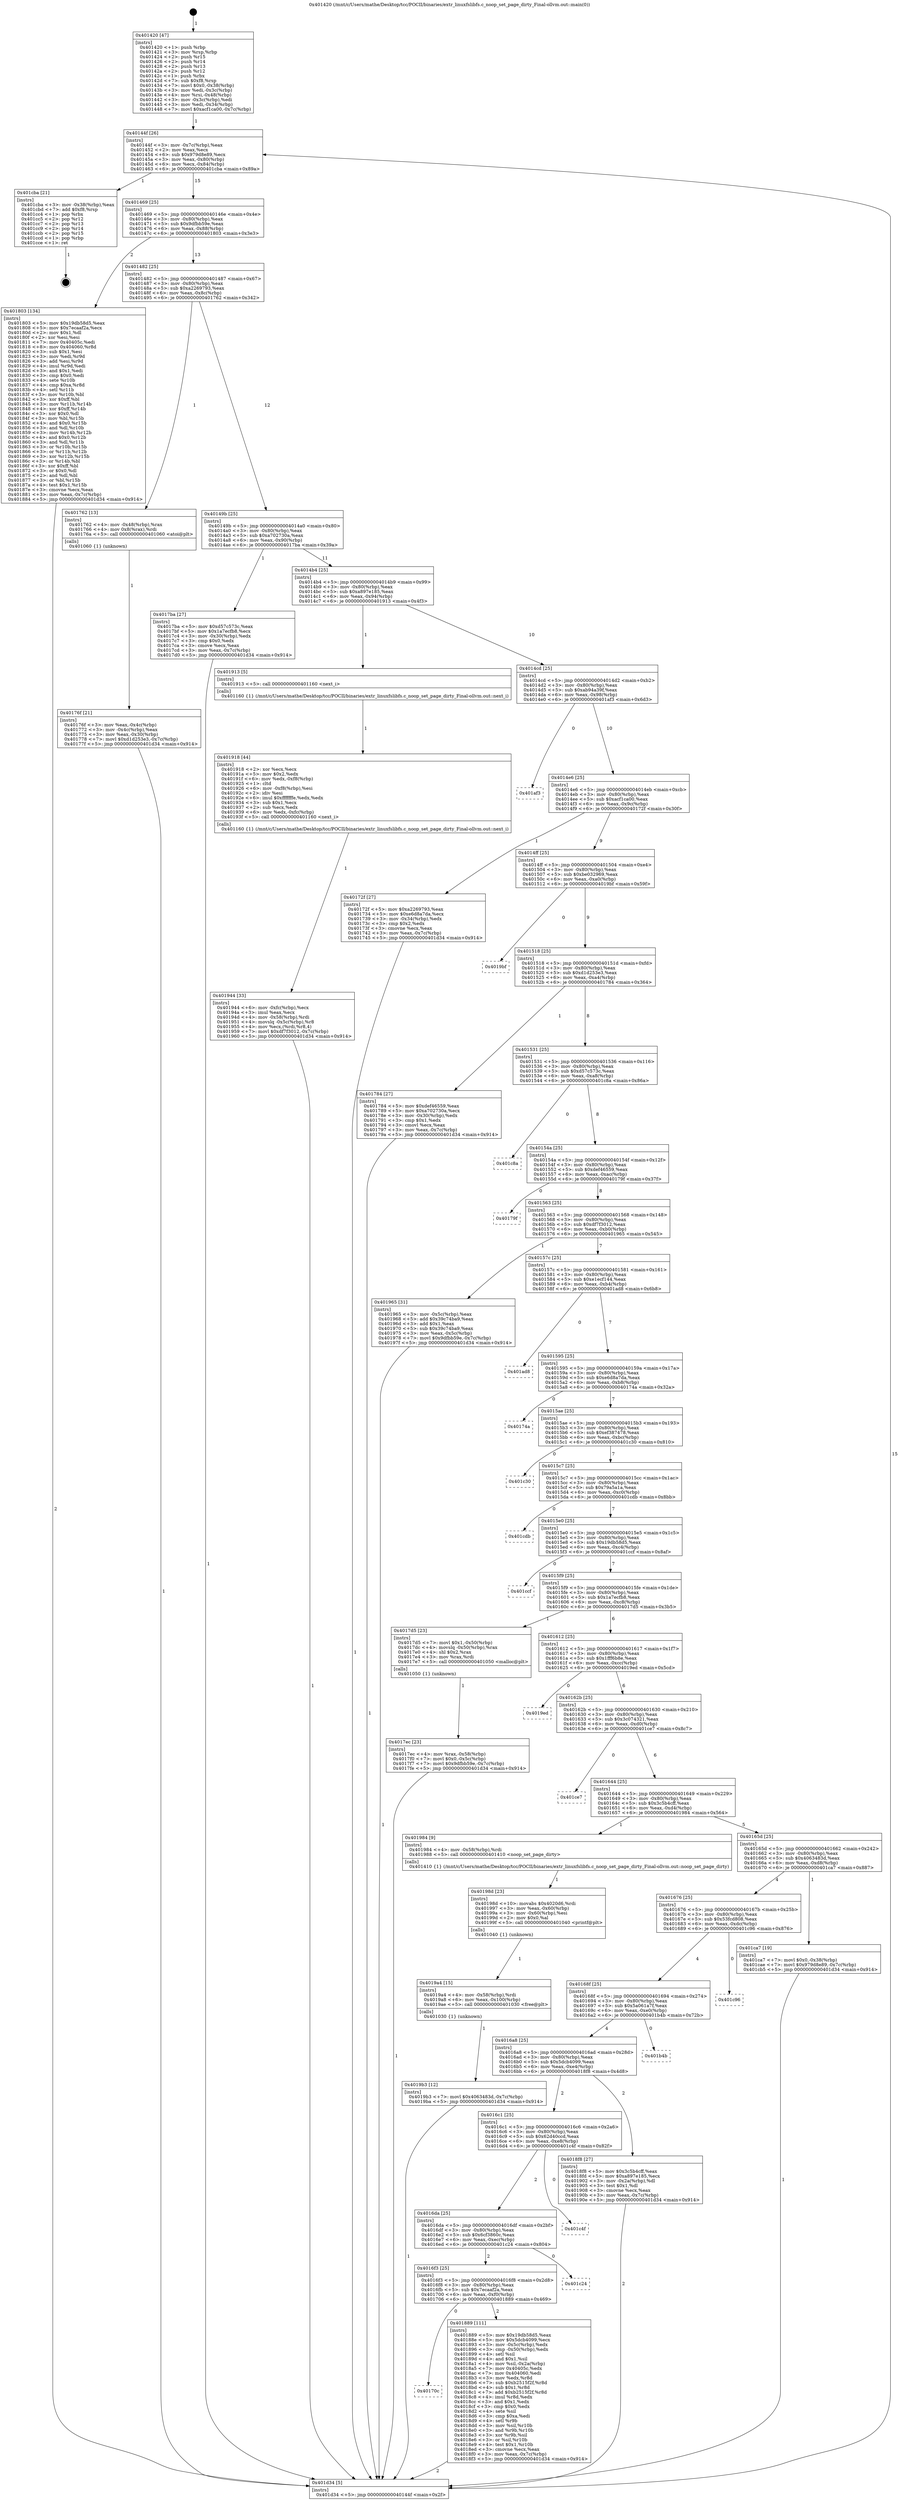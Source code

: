 digraph "0x401420" {
  label = "0x401420 (/mnt/c/Users/mathe/Desktop/tcc/POCII/binaries/extr_linuxfslibfs.c_noop_set_page_dirty_Final-ollvm.out::main(0))"
  labelloc = "t"
  node[shape=record]

  Entry [label="",width=0.3,height=0.3,shape=circle,fillcolor=black,style=filled]
  "0x40144f" [label="{
     0x40144f [26]\l
     | [instrs]\l
     &nbsp;&nbsp;0x40144f \<+3\>: mov -0x7c(%rbp),%eax\l
     &nbsp;&nbsp;0x401452 \<+2\>: mov %eax,%ecx\l
     &nbsp;&nbsp;0x401454 \<+6\>: sub $0x979d8e89,%ecx\l
     &nbsp;&nbsp;0x40145a \<+3\>: mov %eax,-0x80(%rbp)\l
     &nbsp;&nbsp;0x40145d \<+6\>: mov %ecx,-0x84(%rbp)\l
     &nbsp;&nbsp;0x401463 \<+6\>: je 0000000000401cba \<main+0x89a\>\l
  }"]
  "0x401cba" [label="{
     0x401cba [21]\l
     | [instrs]\l
     &nbsp;&nbsp;0x401cba \<+3\>: mov -0x38(%rbp),%eax\l
     &nbsp;&nbsp;0x401cbd \<+7\>: add $0xf8,%rsp\l
     &nbsp;&nbsp;0x401cc4 \<+1\>: pop %rbx\l
     &nbsp;&nbsp;0x401cc5 \<+2\>: pop %r12\l
     &nbsp;&nbsp;0x401cc7 \<+2\>: pop %r13\l
     &nbsp;&nbsp;0x401cc9 \<+2\>: pop %r14\l
     &nbsp;&nbsp;0x401ccb \<+2\>: pop %r15\l
     &nbsp;&nbsp;0x401ccd \<+1\>: pop %rbp\l
     &nbsp;&nbsp;0x401cce \<+1\>: ret\l
  }"]
  "0x401469" [label="{
     0x401469 [25]\l
     | [instrs]\l
     &nbsp;&nbsp;0x401469 \<+5\>: jmp 000000000040146e \<main+0x4e\>\l
     &nbsp;&nbsp;0x40146e \<+3\>: mov -0x80(%rbp),%eax\l
     &nbsp;&nbsp;0x401471 \<+5\>: sub $0x9dfbb59e,%eax\l
     &nbsp;&nbsp;0x401476 \<+6\>: mov %eax,-0x88(%rbp)\l
     &nbsp;&nbsp;0x40147c \<+6\>: je 0000000000401803 \<main+0x3e3\>\l
  }"]
  Exit [label="",width=0.3,height=0.3,shape=circle,fillcolor=black,style=filled,peripheries=2]
  "0x401803" [label="{
     0x401803 [134]\l
     | [instrs]\l
     &nbsp;&nbsp;0x401803 \<+5\>: mov $0x19db58d5,%eax\l
     &nbsp;&nbsp;0x401808 \<+5\>: mov $0x7ecaaf2a,%ecx\l
     &nbsp;&nbsp;0x40180d \<+2\>: mov $0x1,%dl\l
     &nbsp;&nbsp;0x40180f \<+2\>: xor %esi,%esi\l
     &nbsp;&nbsp;0x401811 \<+7\>: mov 0x40405c,%edi\l
     &nbsp;&nbsp;0x401818 \<+8\>: mov 0x404060,%r8d\l
     &nbsp;&nbsp;0x401820 \<+3\>: sub $0x1,%esi\l
     &nbsp;&nbsp;0x401823 \<+3\>: mov %edi,%r9d\l
     &nbsp;&nbsp;0x401826 \<+3\>: add %esi,%r9d\l
     &nbsp;&nbsp;0x401829 \<+4\>: imul %r9d,%edi\l
     &nbsp;&nbsp;0x40182d \<+3\>: and $0x1,%edi\l
     &nbsp;&nbsp;0x401830 \<+3\>: cmp $0x0,%edi\l
     &nbsp;&nbsp;0x401833 \<+4\>: sete %r10b\l
     &nbsp;&nbsp;0x401837 \<+4\>: cmp $0xa,%r8d\l
     &nbsp;&nbsp;0x40183b \<+4\>: setl %r11b\l
     &nbsp;&nbsp;0x40183f \<+3\>: mov %r10b,%bl\l
     &nbsp;&nbsp;0x401842 \<+3\>: xor $0xff,%bl\l
     &nbsp;&nbsp;0x401845 \<+3\>: mov %r11b,%r14b\l
     &nbsp;&nbsp;0x401848 \<+4\>: xor $0xff,%r14b\l
     &nbsp;&nbsp;0x40184c \<+3\>: xor $0x0,%dl\l
     &nbsp;&nbsp;0x40184f \<+3\>: mov %bl,%r15b\l
     &nbsp;&nbsp;0x401852 \<+4\>: and $0x0,%r15b\l
     &nbsp;&nbsp;0x401856 \<+3\>: and %dl,%r10b\l
     &nbsp;&nbsp;0x401859 \<+3\>: mov %r14b,%r12b\l
     &nbsp;&nbsp;0x40185c \<+4\>: and $0x0,%r12b\l
     &nbsp;&nbsp;0x401860 \<+3\>: and %dl,%r11b\l
     &nbsp;&nbsp;0x401863 \<+3\>: or %r10b,%r15b\l
     &nbsp;&nbsp;0x401866 \<+3\>: or %r11b,%r12b\l
     &nbsp;&nbsp;0x401869 \<+3\>: xor %r12b,%r15b\l
     &nbsp;&nbsp;0x40186c \<+3\>: or %r14b,%bl\l
     &nbsp;&nbsp;0x40186f \<+3\>: xor $0xff,%bl\l
     &nbsp;&nbsp;0x401872 \<+3\>: or $0x0,%dl\l
     &nbsp;&nbsp;0x401875 \<+2\>: and %dl,%bl\l
     &nbsp;&nbsp;0x401877 \<+3\>: or %bl,%r15b\l
     &nbsp;&nbsp;0x40187a \<+4\>: test $0x1,%r15b\l
     &nbsp;&nbsp;0x40187e \<+3\>: cmovne %ecx,%eax\l
     &nbsp;&nbsp;0x401881 \<+3\>: mov %eax,-0x7c(%rbp)\l
     &nbsp;&nbsp;0x401884 \<+5\>: jmp 0000000000401d34 \<main+0x914\>\l
  }"]
  "0x401482" [label="{
     0x401482 [25]\l
     | [instrs]\l
     &nbsp;&nbsp;0x401482 \<+5\>: jmp 0000000000401487 \<main+0x67\>\l
     &nbsp;&nbsp;0x401487 \<+3\>: mov -0x80(%rbp),%eax\l
     &nbsp;&nbsp;0x40148a \<+5\>: sub $0xa2269793,%eax\l
     &nbsp;&nbsp;0x40148f \<+6\>: mov %eax,-0x8c(%rbp)\l
     &nbsp;&nbsp;0x401495 \<+6\>: je 0000000000401762 \<main+0x342\>\l
  }"]
  "0x4019b3" [label="{
     0x4019b3 [12]\l
     | [instrs]\l
     &nbsp;&nbsp;0x4019b3 \<+7\>: movl $0x4063483d,-0x7c(%rbp)\l
     &nbsp;&nbsp;0x4019ba \<+5\>: jmp 0000000000401d34 \<main+0x914\>\l
  }"]
  "0x401762" [label="{
     0x401762 [13]\l
     | [instrs]\l
     &nbsp;&nbsp;0x401762 \<+4\>: mov -0x48(%rbp),%rax\l
     &nbsp;&nbsp;0x401766 \<+4\>: mov 0x8(%rax),%rdi\l
     &nbsp;&nbsp;0x40176a \<+5\>: call 0000000000401060 \<atoi@plt\>\l
     | [calls]\l
     &nbsp;&nbsp;0x401060 \{1\} (unknown)\l
  }"]
  "0x40149b" [label="{
     0x40149b [25]\l
     | [instrs]\l
     &nbsp;&nbsp;0x40149b \<+5\>: jmp 00000000004014a0 \<main+0x80\>\l
     &nbsp;&nbsp;0x4014a0 \<+3\>: mov -0x80(%rbp),%eax\l
     &nbsp;&nbsp;0x4014a3 \<+5\>: sub $0xa702730a,%eax\l
     &nbsp;&nbsp;0x4014a8 \<+6\>: mov %eax,-0x90(%rbp)\l
     &nbsp;&nbsp;0x4014ae \<+6\>: je 00000000004017ba \<main+0x39a\>\l
  }"]
  "0x4019a4" [label="{
     0x4019a4 [15]\l
     | [instrs]\l
     &nbsp;&nbsp;0x4019a4 \<+4\>: mov -0x58(%rbp),%rdi\l
     &nbsp;&nbsp;0x4019a8 \<+6\>: mov %eax,-0x100(%rbp)\l
     &nbsp;&nbsp;0x4019ae \<+5\>: call 0000000000401030 \<free@plt\>\l
     | [calls]\l
     &nbsp;&nbsp;0x401030 \{1\} (unknown)\l
  }"]
  "0x4017ba" [label="{
     0x4017ba [27]\l
     | [instrs]\l
     &nbsp;&nbsp;0x4017ba \<+5\>: mov $0xd57c573c,%eax\l
     &nbsp;&nbsp;0x4017bf \<+5\>: mov $0x1a7ecfb8,%ecx\l
     &nbsp;&nbsp;0x4017c4 \<+3\>: mov -0x30(%rbp),%edx\l
     &nbsp;&nbsp;0x4017c7 \<+3\>: cmp $0x0,%edx\l
     &nbsp;&nbsp;0x4017ca \<+3\>: cmove %ecx,%eax\l
     &nbsp;&nbsp;0x4017cd \<+3\>: mov %eax,-0x7c(%rbp)\l
     &nbsp;&nbsp;0x4017d0 \<+5\>: jmp 0000000000401d34 \<main+0x914\>\l
  }"]
  "0x4014b4" [label="{
     0x4014b4 [25]\l
     | [instrs]\l
     &nbsp;&nbsp;0x4014b4 \<+5\>: jmp 00000000004014b9 \<main+0x99\>\l
     &nbsp;&nbsp;0x4014b9 \<+3\>: mov -0x80(%rbp),%eax\l
     &nbsp;&nbsp;0x4014bc \<+5\>: sub $0xa897e185,%eax\l
     &nbsp;&nbsp;0x4014c1 \<+6\>: mov %eax,-0x94(%rbp)\l
     &nbsp;&nbsp;0x4014c7 \<+6\>: je 0000000000401913 \<main+0x4f3\>\l
  }"]
  "0x40198d" [label="{
     0x40198d [23]\l
     | [instrs]\l
     &nbsp;&nbsp;0x40198d \<+10\>: movabs $0x4020d6,%rdi\l
     &nbsp;&nbsp;0x401997 \<+3\>: mov %eax,-0x60(%rbp)\l
     &nbsp;&nbsp;0x40199a \<+3\>: mov -0x60(%rbp),%esi\l
     &nbsp;&nbsp;0x40199d \<+2\>: mov $0x0,%al\l
     &nbsp;&nbsp;0x40199f \<+5\>: call 0000000000401040 \<printf@plt\>\l
     | [calls]\l
     &nbsp;&nbsp;0x401040 \{1\} (unknown)\l
  }"]
  "0x401913" [label="{
     0x401913 [5]\l
     | [instrs]\l
     &nbsp;&nbsp;0x401913 \<+5\>: call 0000000000401160 \<next_i\>\l
     | [calls]\l
     &nbsp;&nbsp;0x401160 \{1\} (/mnt/c/Users/mathe/Desktop/tcc/POCII/binaries/extr_linuxfslibfs.c_noop_set_page_dirty_Final-ollvm.out::next_i)\l
  }"]
  "0x4014cd" [label="{
     0x4014cd [25]\l
     | [instrs]\l
     &nbsp;&nbsp;0x4014cd \<+5\>: jmp 00000000004014d2 \<main+0xb2\>\l
     &nbsp;&nbsp;0x4014d2 \<+3\>: mov -0x80(%rbp),%eax\l
     &nbsp;&nbsp;0x4014d5 \<+5\>: sub $0xab94a39f,%eax\l
     &nbsp;&nbsp;0x4014da \<+6\>: mov %eax,-0x98(%rbp)\l
     &nbsp;&nbsp;0x4014e0 \<+6\>: je 0000000000401af3 \<main+0x6d3\>\l
  }"]
  "0x401944" [label="{
     0x401944 [33]\l
     | [instrs]\l
     &nbsp;&nbsp;0x401944 \<+6\>: mov -0xfc(%rbp),%ecx\l
     &nbsp;&nbsp;0x40194a \<+3\>: imul %eax,%ecx\l
     &nbsp;&nbsp;0x40194d \<+4\>: mov -0x58(%rbp),%rdi\l
     &nbsp;&nbsp;0x401951 \<+4\>: movslq -0x5c(%rbp),%r8\l
     &nbsp;&nbsp;0x401955 \<+4\>: mov %ecx,(%rdi,%r8,4)\l
     &nbsp;&nbsp;0x401959 \<+7\>: movl $0xdf7f3012,-0x7c(%rbp)\l
     &nbsp;&nbsp;0x401960 \<+5\>: jmp 0000000000401d34 \<main+0x914\>\l
  }"]
  "0x401af3" [label="{
     0x401af3\l
  }", style=dashed]
  "0x4014e6" [label="{
     0x4014e6 [25]\l
     | [instrs]\l
     &nbsp;&nbsp;0x4014e6 \<+5\>: jmp 00000000004014eb \<main+0xcb\>\l
     &nbsp;&nbsp;0x4014eb \<+3\>: mov -0x80(%rbp),%eax\l
     &nbsp;&nbsp;0x4014ee \<+5\>: sub $0xacf1ca00,%eax\l
     &nbsp;&nbsp;0x4014f3 \<+6\>: mov %eax,-0x9c(%rbp)\l
     &nbsp;&nbsp;0x4014f9 \<+6\>: je 000000000040172f \<main+0x30f\>\l
  }"]
  "0x401918" [label="{
     0x401918 [44]\l
     | [instrs]\l
     &nbsp;&nbsp;0x401918 \<+2\>: xor %ecx,%ecx\l
     &nbsp;&nbsp;0x40191a \<+5\>: mov $0x2,%edx\l
     &nbsp;&nbsp;0x40191f \<+6\>: mov %edx,-0xf8(%rbp)\l
     &nbsp;&nbsp;0x401925 \<+1\>: cltd\l
     &nbsp;&nbsp;0x401926 \<+6\>: mov -0xf8(%rbp),%esi\l
     &nbsp;&nbsp;0x40192c \<+2\>: idiv %esi\l
     &nbsp;&nbsp;0x40192e \<+6\>: imul $0xfffffffe,%edx,%edx\l
     &nbsp;&nbsp;0x401934 \<+3\>: sub $0x1,%ecx\l
     &nbsp;&nbsp;0x401937 \<+2\>: sub %ecx,%edx\l
     &nbsp;&nbsp;0x401939 \<+6\>: mov %edx,-0xfc(%rbp)\l
     &nbsp;&nbsp;0x40193f \<+5\>: call 0000000000401160 \<next_i\>\l
     | [calls]\l
     &nbsp;&nbsp;0x401160 \{1\} (/mnt/c/Users/mathe/Desktop/tcc/POCII/binaries/extr_linuxfslibfs.c_noop_set_page_dirty_Final-ollvm.out::next_i)\l
  }"]
  "0x40172f" [label="{
     0x40172f [27]\l
     | [instrs]\l
     &nbsp;&nbsp;0x40172f \<+5\>: mov $0xa2269793,%eax\l
     &nbsp;&nbsp;0x401734 \<+5\>: mov $0xe6d8a7da,%ecx\l
     &nbsp;&nbsp;0x401739 \<+3\>: mov -0x34(%rbp),%edx\l
     &nbsp;&nbsp;0x40173c \<+3\>: cmp $0x2,%edx\l
     &nbsp;&nbsp;0x40173f \<+3\>: cmovne %ecx,%eax\l
     &nbsp;&nbsp;0x401742 \<+3\>: mov %eax,-0x7c(%rbp)\l
     &nbsp;&nbsp;0x401745 \<+5\>: jmp 0000000000401d34 \<main+0x914\>\l
  }"]
  "0x4014ff" [label="{
     0x4014ff [25]\l
     | [instrs]\l
     &nbsp;&nbsp;0x4014ff \<+5\>: jmp 0000000000401504 \<main+0xe4\>\l
     &nbsp;&nbsp;0x401504 \<+3\>: mov -0x80(%rbp),%eax\l
     &nbsp;&nbsp;0x401507 \<+5\>: sub $0xbe032969,%eax\l
     &nbsp;&nbsp;0x40150c \<+6\>: mov %eax,-0xa0(%rbp)\l
     &nbsp;&nbsp;0x401512 \<+6\>: je 00000000004019bf \<main+0x59f\>\l
  }"]
  "0x401d34" [label="{
     0x401d34 [5]\l
     | [instrs]\l
     &nbsp;&nbsp;0x401d34 \<+5\>: jmp 000000000040144f \<main+0x2f\>\l
  }"]
  "0x401420" [label="{
     0x401420 [47]\l
     | [instrs]\l
     &nbsp;&nbsp;0x401420 \<+1\>: push %rbp\l
     &nbsp;&nbsp;0x401421 \<+3\>: mov %rsp,%rbp\l
     &nbsp;&nbsp;0x401424 \<+2\>: push %r15\l
     &nbsp;&nbsp;0x401426 \<+2\>: push %r14\l
     &nbsp;&nbsp;0x401428 \<+2\>: push %r13\l
     &nbsp;&nbsp;0x40142a \<+2\>: push %r12\l
     &nbsp;&nbsp;0x40142c \<+1\>: push %rbx\l
     &nbsp;&nbsp;0x40142d \<+7\>: sub $0xf8,%rsp\l
     &nbsp;&nbsp;0x401434 \<+7\>: movl $0x0,-0x38(%rbp)\l
     &nbsp;&nbsp;0x40143b \<+3\>: mov %edi,-0x3c(%rbp)\l
     &nbsp;&nbsp;0x40143e \<+4\>: mov %rsi,-0x48(%rbp)\l
     &nbsp;&nbsp;0x401442 \<+3\>: mov -0x3c(%rbp),%edi\l
     &nbsp;&nbsp;0x401445 \<+3\>: mov %edi,-0x34(%rbp)\l
     &nbsp;&nbsp;0x401448 \<+7\>: movl $0xacf1ca00,-0x7c(%rbp)\l
  }"]
  "0x40176f" [label="{
     0x40176f [21]\l
     | [instrs]\l
     &nbsp;&nbsp;0x40176f \<+3\>: mov %eax,-0x4c(%rbp)\l
     &nbsp;&nbsp;0x401772 \<+3\>: mov -0x4c(%rbp),%eax\l
     &nbsp;&nbsp;0x401775 \<+3\>: mov %eax,-0x30(%rbp)\l
     &nbsp;&nbsp;0x401778 \<+7\>: movl $0xd1d253e3,-0x7c(%rbp)\l
     &nbsp;&nbsp;0x40177f \<+5\>: jmp 0000000000401d34 \<main+0x914\>\l
  }"]
  "0x40170c" [label="{
     0x40170c\l
  }", style=dashed]
  "0x4019bf" [label="{
     0x4019bf\l
  }", style=dashed]
  "0x401518" [label="{
     0x401518 [25]\l
     | [instrs]\l
     &nbsp;&nbsp;0x401518 \<+5\>: jmp 000000000040151d \<main+0xfd\>\l
     &nbsp;&nbsp;0x40151d \<+3\>: mov -0x80(%rbp),%eax\l
     &nbsp;&nbsp;0x401520 \<+5\>: sub $0xd1d253e3,%eax\l
     &nbsp;&nbsp;0x401525 \<+6\>: mov %eax,-0xa4(%rbp)\l
     &nbsp;&nbsp;0x40152b \<+6\>: je 0000000000401784 \<main+0x364\>\l
  }"]
  "0x401889" [label="{
     0x401889 [111]\l
     | [instrs]\l
     &nbsp;&nbsp;0x401889 \<+5\>: mov $0x19db58d5,%eax\l
     &nbsp;&nbsp;0x40188e \<+5\>: mov $0x5dcb4099,%ecx\l
     &nbsp;&nbsp;0x401893 \<+3\>: mov -0x5c(%rbp),%edx\l
     &nbsp;&nbsp;0x401896 \<+3\>: cmp -0x50(%rbp),%edx\l
     &nbsp;&nbsp;0x401899 \<+4\>: setl %sil\l
     &nbsp;&nbsp;0x40189d \<+4\>: and $0x1,%sil\l
     &nbsp;&nbsp;0x4018a1 \<+4\>: mov %sil,-0x2a(%rbp)\l
     &nbsp;&nbsp;0x4018a5 \<+7\>: mov 0x40405c,%edx\l
     &nbsp;&nbsp;0x4018ac \<+7\>: mov 0x404060,%edi\l
     &nbsp;&nbsp;0x4018b3 \<+3\>: mov %edx,%r8d\l
     &nbsp;&nbsp;0x4018b6 \<+7\>: sub $0xb2515f2f,%r8d\l
     &nbsp;&nbsp;0x4018bd \<+4\>: sub $0x1,%r8d\l
     &nbsp;&nbsp;0x4018c1 \<+7\>: add $0xb2515f2f,%r8d\l
     &nbsp;&nbsp;0x4018c8 \<+4\>: imul %r8d,%edx\l
     &nbsp;&nbsp;0x4018cc \<+3\>: and $0x1,%edx\l
     &nbsp;&nbsp;0x4018cf \<+3\>: cmp $0x0,%edx\l
     &nbsp;&nbsp;0x4018d2 \<+4\>: sete %sil\l
     &nbsp;&nbsp;0x4018d6 \<+3\>: cmp $0xa,%edi\l
     &nbsp;&nbsp;0x4018d9 \<+4\>: setl %r9b\l
     &nbsp;&nbsp;0x4018dd \<+3\>: mov %sil,%r10b\l
     &nbsp;&nbsp;0x4018e0 \<+3\>: and %r9b,%r10b\l
     &nbsp;&nbsp;0x4018e3 \<+3\>: xor %r9b,%sil\l
     &nbsp;&nbsp;0x4018e6 \<+3\>: or %sil,%r10b\l
     &nbsp;&nbsp;0x4018e9 \<+4\>: test $0x1,%r10b\l
     &nbsp;&nbsp;0x4018ed \<+3\>: cmovne %ecx,%eax\l
     &nbsp;&nbsp;0x4018f0 \<+3\>: mov %eax,-0x7c(%rbp)\l
     &nbsp;&nbsp;0x4018f3 \<+5\>: jmp 0000000000401d34 \<main+0x914\>\l
  }"]
  "0x401784" [label="{
     0x401784 [27]\l
     | [instrs]\l
     &nbsp;&nbsp;0x401784 \<+5\>: mov $0xdef46559,%eax\l
     &nbsp;&nbsp;0x401789 \<+5\>: mov $0xa702730a,%ecx\l
     &nbsp;&nbsp;0x40178e \<+3\>: mov -0x30(%rbp),%edx\l
     &nbsp;&nbsp;0x401791 \<+3\>: cmp $0x1,%edx\l
     &nbsp;&nbsp;0x401794 \<+3\>: cmovl %ecx,%eax\l
     &nbsp;&nbsp;0x401797 \<+3\>: mov %eax,-0x7c(%rbp)\l
     &nbsp;&nbsp;0x40179a \<+5\>: jmp 0000000000401d34 \<main+0x914\>\l
  }"]
  "0x401531" [label="{
     0x401531 [25]\l
     | [instrs]\l
     &nbsp;&nbsp;0x401531 \<+5\>: jmp 0000000000401536 \<main+0x116\>\l
     &nbsp;&nbsp;0x401536 \<+3\>: mov -0x80(%rbp),%eax\l
     &nbsp;&nbsp;0x401539 \<+5\>: sub $0xd57c573c,%eax\l
     &nbsp;&nbsp;0x40153e \<+6\>: mov %eax,-0xa8(%rbp)\l
     &nbsp;&nbsp;0x401544 \<+6\>: je 0000000000401c8a \<main+0x86a\>\l
  }"]
  "0x4016f3" [label="{
     0x4016f3 [25]\l
     | [instrs]\l
     &nbsp;&nbsp;0x4016f3 \<+5\>: jmp 00000000004016f8 \<main+0x2d8\>\l
     &nbsp;&nbsp;0x4016f8 \<+3\>: mov -0x80(%rbp),%eax\l
     &nbsp;&nbsp;0x4016fb \<+5\>: sub $0x7ecaaf2a,%eax\l
     &nbsp;&nbsp;0x401700 \<+6\>: mov %eax,-0xf0(%rbp)\l
     &nbsp;&nbsp;0x401706 \<+6\>: je 0000000000401889 \<main+0x469\>\l
  }"]
  "0x401c8a" [label="{
     0x401c8a\l
  }", style=dashed]
  "0x40154a" [label="{
     0x40154a [25]\l
     | [instrs]\l
     &nbsp;&nbsp;0x40154a \<+5\>: jmp 000000000040154f \<main+0x12f\>\l
     &nbsp;&nbsp;0x40154f \<+3\>: mov -0x80(%rbp),%eax\l
     &nbsp;&nbsp;0x401552 \<+5\>: sub $0xdef46559,%eax\l
     &nbsp;&nbsp;0x401557 \<+6\>: mov %eax,-0xac(%rbp)\l
     &nbsp;&nbsp;0x40155d \<+6\>: je 000000000040179f \<main+0x37f\>\l
  }"]
  "0x401c24" [label="{
     0x401c24\l
  }", style=dashed]
  "0x40179f" [label="{
     0x40179f\l
  }", style=dashed]
  "0x401563" [label="{
     0x401563 [25]\l
     | [instrs]\l
     &nbsp;&nbsp;0x401563 \<+5\>: jmp 0000000000401568 \<main+0x148\>\l
     &nbsp;&nbsp;0x401568 \<+3\>: mov -0x80(%rbp),%eax\l
     &nbsp;&nbsp;0x40156b \<+5\>: sub $0xdf7f3012,%eax\l
     &nbsp;&nbsp;0x401570 \<+6\>: mov %eax,-0xb0(%rbp)\l
     &nbsp;&nbsp;0x401576 \<+6\>: je 0000000000401965 \<main+0x545\>\l
  }"]
  "0x4016da" [label="{
     0x4016da [25]\l
     | [instrs]\l
     &nbsp;&nbsp;0x4016da \<+5\>: jmp 00000000004016df \<main+0x2bf\>\l
     &nbsp;&nbsp;0x4016df \<+3\>: mov -0x80(%rbp),%eax\l
     &nbsp;&nbsp;0x4016e2 \<+5\>: sub $0x6cf3860c,%eax\l
     &nbsp;&nbsp;0x4016e7 \<+6\>: mov %eax,-0xec(%rbp)\l
     &nbsp;&nbsp;0x4016ed \<+6\>: je 0000000000401c24 \<main+0x804\>\l
  }"]
  "0x401965" [label="{
     0x401965 [31]\l
     | [instrs]\l
     &nbsp;&nbsp;0x401965 \<+3\>: mov -0x5c(%rbp),%eax\l
     &nbsp;&nbsp;0x401968 \<+5\>: add $0x39c74ba9,%eax\l
     &nbsp;&nbsp;0x40196d \<+3\>: add $0x1,%eax\l
     &nbsp;&nbsp;0x401970 \<+5\>: sub $0x39c74ba9,%eax\l
     &nbsp;&nbsp;0x401975 \<+3\>: mov %eax,-0x5c(%rbp)\l
     &nbsp;&nbsp;0x401978 \<+7\>: movl $0x9dfbb59e,-0x7c(%rbp)\l
     &nbsp;&nbsp;0x40197f \<+5\>: jmp 0000000000401d34 \<main+0x914\>\l
  }"]
  "0x40157c" [label="{
     0x40157c [25]\l
     | [instrs]\l
     &nbsp;&nbsp;0x40157c \<+5\>: jmp 0000000000401581 \<main+0x161\>\l
     &nbsp;&nbsp;0x401581 \<+3\>: mov -0x80(%rbp),%eax\l
     &nbsp;&nbsp;0x401584 \<+5\>: sub $0xe1ecf144,%eax\l
     &nbsp;&nbsp;0x401589 \<+6\>: mov %eax,-0xb4(%rbp)\l
     &nbsp;&nbsp;0x40158f \<+6\>: je 0000000000401ad8 \<main+0x6b8\>\l
  }"]
  "0x401c4f" [label="{
     0x401c4f\l
  }", style=dashed]
  "0x401ad8" [label="{
     0x401ad8\l
  }", style=dashed]
  "0x401595" [label="{
     0x401595 [25]\l
     | [instrs]\l
     &nbsp;&nbsp;0x401595 \<+5\>: jmp 000000000040159a \<main+0x17a\>\l
     &nbsp;&nbsp;0x40159a \<+3\>: mov -0x80(%rbp),%eax\l
     &nbsp;&nbsp;0x40159d \<+5\>: sub $0xe6d8a7da,%eax\l
     &nbsp;&nbsp;0x4015a2 \<+6\>: mov %eax,-0xb8(%rbp)\l
     &nbsp;&nbsp;0x4015a8 \<+6\>: je 000000000040174a \<main+0x32a\>\l
  }"]
  "0x4016c1" [label="{
     0x4016c1 [25]\l
     | [instrs]\l
     &nbsp;&nbsp;0x4016c1 \<+5\>: jmp 00000000004016c6 \<main+0x2a6\>\l
     &nbsp;&nbsp;0x4016c6 \<+3\>: mov -0x80(%rbp),%eax\l
     &nbsp;&nbsp;0x4016c9 \<+5\>: sub $0x62d40ccd,%eax\l
     &nbsp;&nbsp;0x4016ce \<+6\>: mov %eax,-0xe8(%rbp)\l
     &nbsp;&nbsp;0x4016d4 \<+6\>: je 0000000000401c4f \<main+0x82f\>\l
  }"]
  "0x40174a" [label="{
     0x40174a\l
  }", style=dashed]
  "0x4015ae" [label="{
     0x4015ae [25]\l
     | [instrs]\l
     &nbsp;&nbsp;0x4015ae \<+5\>: jmp 00000000004015b3 \<main+0x193\>\l
     &nbsp;&nbsp;0x4015b3 \<+3\>: mov -0x80(%rbp),%eax\l
     &nbsp;&nbsp;0x4015b6 \<+5\>: sub $0xef387478,%eax\l
     &nbsp;&nbsp;0x4015bb \<+6\>: mov %eax,-0xbc(%rbp)\l
     &nbsp;&nbsp;0x4015c1 \<+6\>: je 0000000000401c30 \<main+0x810\>\l
  }"]
  "0x4018f8" [label="{
     0x4018f8 [27]\l
     | [instrs]\l
     &nbsp;&nbsp;0x4018f8 \<+5\>: mov $0x3c5b4cff,%eax\l
     &nbsp;&nbsp;0x4018fd \<+5\>: mov $0xa897e185,%ecx\l
     &nbsp;&nbsp;0x401902 \<+3\>: mov -0x2a(%rbp),%dl\l
     &nbsp;&nbsp;0x401905 \<+3\>: test $0x1,%dl\l
     &nbsp;&nbsp;0x401908 \<+3\>: cmovne %ecx,%eax\l
     &nbsp;&nbsp;0x40190b \<+3\>: mov %eax,-0x7c(%rbp)\l
     &nbsp;&nbsp;0x40190e \<+5\>: jmp 0000000000401d34 \<main+0x914\>\l
  }"]
  "0x401c30" [label="{
     0x401c30\l
  }", style=dashed]
  "0x4015c7" [label="{
     0x4015c7 [25]\l
     | [instrs]\l
     &nbsp;&nbsp;0x4015c7 \<+5\>: jmp 00000000004015cc \<main+0x1ac\>\l
     &nbsp;&nbsp;0x4015cc \<+3\>: mov -0x80(%rbp),%eax\l
     &nbsp;&nbsp;0x4015cf \<+5\>: sub $0x79a5a1a,%eax\l
     &nbsp;&nbsp;0x4015d4 \<+6\>: mov %eax,-0xc0(%rbp)\l
     &nbsp;&nbsp;0x4015da \<+6\>: je 0000000000401cdb \<main+0x8bb\>\l
  }"]
  "0x4016a8" [label="{
     0x4016a8 [25]\l
     | [instrs]\l
     &nbsp;&nbsp;0x4016a8 \<+5\>: jmp 00000000004016ad \<main+0x28d\>\l
     &nbsp;&nbsp;0x4016ad \<+3\>: mov -0x80(%rbp),%eax\l
     &nbsp;&nbsp;0x4016b0 \<+5\>: sub $0x5dcb4099,%eax\l
     &nbsp;&nbsp;0x4016b5 \<+6\>: mov %eax,-0xe4(%rbp)\l
     &nbsp;&nbsp;0x4016bb \<+6\>: je 00000000004018f8 \<main+0x4d8\>\l
  }"]
  "0x401cdb" [label="{
     0x401cdb\l
  }", style=dashed]
  "0x4015e0" [label="{
     0x4015e0 [25]\l
     | [instrs]\l
     &nbsp;&nbsp;0x4015e0 \<+5\>: jmp 00000000004015e5 \<main+0x1c5\>\l
     &nbsp;&nbsp;0x4015e5 \<+3\>: mov -0x80(%rbp),%eax\l
     &nbsp;&nbsp;0x4015e8 \<+5\>: sub $0x19db58d5,%eax\l
     &nbsp;&nbsp;0x4015ed \<+6\>: mov %eax,-0xc4(%rbp)\l
     &nbsp;&nbsp;0x4015f3 \<+6\>: je 0000000000401ccf \<main+0x8af\>\l
  }"]
  "0x401b4b" [label="{
     0x401b4b\l
  }", style=dashed]
  "0x401ccf" [label="{
     0x401ccf\l
  }", style=dashed]
  "0x4015f9" [label="{
     0x4015f9 [25]\l
     | [instrs]\l
     &nbsp;&nbsp;0x4015f9 \<+5\>: jmp 00000000004015fe \<main+0x1de\>\l
     &nbsp;&nbsp;0x4015fe \<+3\>: mov -0x80(%rbp),%eax\l
     &nbsp;&nbsp;0x401601 \<+5\>: sub $0x1a7ecfb8,%eax\l
     &nbsp;&nbsp;0x401606 \<+6\>: mov %eax,-0xc8(%rbp)\l
     &nbsp;&nbsp;0x40160c \<+6\>: je 00000000004017d5 \<main+0x3b5\>\l
  }"]
  "0x40168f" [label="{
     0x40168f [25]\l
     | [instrs]\l
     &nbsp;&nbsp;0x40168f \<+5\>: jmp 0000000000401694 \<main+0x274\>\l
     &nbsp;&nbsp;0x401694 \<+3\>: mov -0x80(%rbp),%eax\l
     &nbsp;&nbsp;0x401697 \<+5\>: sub $0x5a061a7f,%eax\l
     &nbsp;&nbsp;0x40169c \<+6\>: mov %eax,-0xe0(%rbp)\l
     &nbsp;&nbsp;0x4016a2 \<+6\>: je 0000000000401b4b \<main+0x72b\>\l
  }"]
  "0x4017d5" [label="{
     0x4017d5 [23]\l
     | [instrs]\l
     &nbsp;&nbsp;0x4017d5 \<+7\>: movl $0x1,-0x50(%rbp)\l
     &nbsp;&nbsp;0x4017dc \<+4\>: movslq -0x50(%rbp),%rax\l
     &nbsp;&nbsp;0x4017e0 \<+4\>: shl $0x2,%rax\l
     &nbsp;&nbsp;0x4017e4 \<+3\>: mov %rax,%rdi\l
     &nbsp;&nbsp;0x4017e7 \<+5\>: call 0000000000401050 \<malloc@plt\>\l
     | [calls]\l
     &nbsp;&nbsp;0x401050 \{1\} (unknown)\l
  }"]
  "0x401612" [label="{
     0x401612 [25]\l
     | [instrs]\l
     &nbsp;&nbsp;0x401612 \<+5\>: jmp 0000000000401617 \<main+0x1f7\>\l
     &nbsp;&nbsp;0x401617 \<+3\>: mov -0x80(%rbp),%eax\l
     &nbsp;&nbsp;0x40161a \<+5\>: sub $0x1fff6b8e,%eax\l
     &nbsp;&nbsp;0x40161f \<+6\>: mov %eax,-0xcc(%rbp)\l
     &nbsp;&nbsp;0x401625 \<+6\>: je 00000000004019ed \<main+0x5cd\>\l
  }"]
  "0x4017ec" [label="{
     0x4017ec [23]\l
     | [instrs]\l
     &nbsp;&nbsp;0x4017ec \<+4\>: mov %rax,-0x58(%rbp)\l
     &nbsp;&nbsp;0x4017f0 \<+7\>: movl $0x0,-0x5c(%rbp)\l
     &nbsp;&nbsp;0x4017f7 \<+7\>: movl $0x9dfbb59e,-0x7c(%rbp)\l
     &nbsp;&nbsp;0x4017fe \<+5\>: jmp 0000000000401d34 \<main+0x914\>\l
  }"]
  "0x401c96" [label="{
     0x401c96\l
  }", style=dashed]
  "0x4019ed" [label="{
     0x4019ed\l
  }", style=dashed]
  "0x40162b" [label="{
     0x40162b [25]\l
     | [instrs]\l
     &nbsp;&nbsp;0x40162b \<+5\>: jmp 0000000000401630 \<main+0x210\>\l
     &nbsp;&nbsp;0x401630 \<+3\>: mov -0x80(%rbp),%eax\l
     &nbsp;&nbsp;0x401633 \<+5\>: sub $0x3c074321,%eax\l
     &nbsp;&nbsp;0x401638 \<+6\>: mov %eax,-0xd0(%rbp)\l
     &nbsp;&nbsp;0x40163e \<+6\>: je 0000000000401ce7 \<main+0x8c7\>\l
  }"]
  "0x401676" [label="{
     0x401676 [25]\l
     | [instrs]\l
     &nbsp;&nbsp;0x401676 \<+5\>: jmp 000000000040167b \<main+0x25b\>\l
     &nbsp;&nbsp;0x40167b \<+3\>: mov -0x80(%rbp),%eax\l
     &nbsp;&nbsp;0x40167e \<+5\>: sub $0x53fcd808,%eax\l
     &nbsp;&nbsp;0x401683 \<+6\>: mov %eax,-0xdc(%rbp)\l
     &nbsp;&nbsp;0x401689 \<+6\>: je 0000000000401c96 \<main+0x876\>\l
  }"]
  "0x401ce7" [label="{
     0x401ce7\l
  }", style=dashed]
  "0x401644" [label="{
     0x401644 [25]\l
     | [instrs]\l
     &nbsp;&nbsp;0x401644 \<+5\>: jmp 0000000000401649 \<main+0x229\>\l
     &nbsp;&nbsp;0x401649 \<+3\>: mov -0x80(%rbp),%eax\l
     &nbsp;&nbsp;0x40164c \<+5\>: sub $0x3c5b4cff,%eax\l
     &nbsp;&nbsp;0x401651 \<+6\>: mov %eax,-0xd4(%rbp)\l
     &nbsp;&nbsp;0x401657 \<+6\>: je 0000000000401984 \<main+0x564\>\l
  }"]
  "0x401ca7" [label="{
     0x401ca7 [19]\l
     | [instrs]\l
     &nbsp;&nbsp;0x401ca7 \<+7\>: movl $0x0,-0x38(%rbp)\l
     &nbsp;&nbsp;0x401cae \<+7\>: movl $0x979d8e89,-0x7c(%rbp)\l
     &nbsp;&nbsp;0x401cb5 \<+5\>: jmp 0000000000401d34 \<main+0x914\>\l
  }"]
  "0x401984" [label="{
     0x401984 [9]\l
     | [instrs]\l
     &nbsp;&nbsp;0x401984 \<+4\>: mov -0x58(%rbp),%rdi\l
     &nbsp;&nbsp;0x401988 \<+5\>: call 0000000000401410 \<noop_set_page_dirty\>\l
     | [calls]\l
     &nbsp;&nbsp;0x401410 \{1\} (/mnt/c/Users/mathe/Desktop/tcc/POCII/binaries/extr_linuxfslibfs.c_noop_set_page_dirty_Final-ollvm.out::noop_set_page_dirty)\l
  }"]
  "0x40165d" [label="{
     0x40165d [25]\l
     | [instrs]\l
     &nbsp;&nbsp;0x40165d \<+5\>: jmp 0000000000401662 \<main+0x242\>\l
     &nbsp;&nbsp;0x401662 \<+3\>: mov -0x80(%rbp),%eax\l
     &nbsp;&nbsp;0x401665 \<+5\>: sub $0x4063483d,%eax\l
     &nbsp;&nbsp;0x40166a \<+6\>: mov %eax,-0xd8(%rbp)\l
     &nbsp;&nbsp;0x401670 \<+6\>: je 0000000000401ca7 \<main+0x887\>\l
  }"]
  Entry -> "0x401420" [label=" 1"]
  "0x40144f" -> "0x401cba" [label=" 1"]
  "0x40144f" -> "0x401469" [label=" 15"]
  "0x401cba" -> Exit [label=" 1"]
  "0x401469" -> "0x401803" [label=" 2"]
  "0x401469" -> "0x401482" [label=" 13"]
  "0x401ca7" -> "0x401d34" [label=" 1"]
  "0x401482" -> "0x401762" [label=" 1"]
  "0x401482" -> "0x40149b" [label=" 12"]
  "0x4019b3" -> "0x401d34" [label=" 1"]
  "0x40149b" -> "0x4017ba" [label=" 1"]
  "0x40149b" -> "0x4014b4" [label=" 11"]
  "0x4019a4" -> "0x4019b3" [label=" 1"]
  "0x4014b4" -> "0x401913" [label=" 1"]
  "0x4014b4" -> "0x4014cd" [label=" 10"]
  "0x40198d" -> "0x4019a4" [label=" 1"]
  "0x4014cd" -> "0x401af3" [label=" 0"]
  "0x4014cd" -> "0x4014e6" [label=" 10"]
  "0x401984" -> "0x40198d" [label=" 1"]
  "0x4014e6" -> "0x40172f" [label=" 1"]
  "0x4014e6" -> "0x4014ff" [label=" 9"]
  "0x40172f" -> "0x401d34" [label=" 1"]
  "0x401420" -> "0x40144f" [label=" 1"]
  "0x401d34" -> "0x40144f" [label=" 15"]
  "0x401762" -> "0x40176f" [label=" 1"]
  "0x40176f" -> "0x401d34" [label=" 1"]
  "0x401965" -> "0x401d34" [label=" 1"]
  "0x4014ff" -> "0x4019bf" [label=" 0"]
  "0x4014ff" -> "0x401518" [label=" 9"]
  "0x401944" -> "0x401d34" [label=" 1"]
  "0x401518" -> "0x401784" [label=" 1"]
  "0x401518" -> "0x401531" [label=" 8"]
  "0x401784" -> "0x401d34" [label=" 1"]
  "0x4017ba" -> "0x401d34" [label=" 1"]
  "0x401918" -> "0x401944" [label=" 1"]
  "0x401531" -> "0x401c8a" [label=" 0"]
  "0x401531" -> "0x40154a" [label=" 8"]
  "0x4018f8" -> "0x401d34" [label=" 2"]
  "0x40154a" -> "0x40179f" [label=" 0"]
  "0x40154a" -> "0x401563" [label=" 8"]
  "0x401889" -> "0x401d34" [label=" 2"]
  "0x401563" -> "0x401965" [label=" 1"]
  "0x401563" -> "0x40157c" [label=" 7"]
  "0x4016f3" -> "0x401889" [label=" 2"]
  "0x40157c" -> "0x401ad8" [label=" 0"]
  "0x40157c" -> "0x401595" [label=" 7"]
  "0x401913" -> "0x401918" [label=" 1"]
  "0x401595" -> "0x40174a" [label=" 0"]
  "0x401595" -> "0x4015ae" [label=" 7"]
  "0x4016da" -> "0x401c24" [label=" 0"]
  "0x4015ae" -> "0x401c30" [label=" 0"]
  "0x4015ae" -> "0x4015c7" [label=" 7"]
  "0x4016f3" -> "0x40170c" [label=" 0"]
  "0x4015c7" -> "0x401cdb" [label=" 0"]
  "0x4015c7" -> "0x4015e0" [label=" 7"]
  "0x4016c1" -> "0x401c4f" [label=" 0"]
  "0x4015e0" -> "0x401ccf" [label=" 0"]
  "0x4015e0" -> "0x4015f9" [label=" 7"]
  "0x4016da" -> "0x4016f3" [label=" 2"]
  "0x4015f9" -> "0x4017d5" [label=" 1"]
  "0x4015f9" -> "0x401612" [label=" 6"]
  "0x4017d5" -> "0x4017ec" [label=" 1"]
  "0x4017ec" -> "0x401d34" [label=" 1"]
  "0x401803" -> "0x401d34" [label=" 2"]
  "0x4016a8" -> "0x4018f8" [label=" 2"]
  "0x401612" -> "0x4019ed" [label=" 0"]
  "0x401612" -> "0x40162b" [label=" 6"]
  "0x4016c1" -> "0x4016da" [label=" 2"]
  "0x40162b" -> "0x401ce7" [label=" 0"]
  "0x40162b" -> "0x401644" [label=" 6"]
  "0x40168f" -> "0x401b4b" [label=" 0"]
  "0x401644" -> "0x401984" [label=" 1"]
  "0x401644" -> "0x40165d" [label=" 5"]
  "0x4016a8" -> "0x4016c1" [label=" 2"]
  "0x40165d" -> "0x401ca7" [label=" 1"]
  "0x40165d" -> "0x401676" [label=" 4"]
  "0x40168f" -> "0x4016a8" [label=" 4"]
  "0x401676" -> "0x401c96" [label=" 0"]
  "0x401676" -> "0x40168f" [label=" 4"]
}
